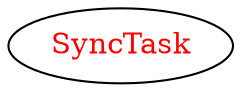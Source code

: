 digraph dependencyGraph {
 concentrate=true;
 ranksep="2.0";
 rankdir="LR"; 
 splines="ortho";
"SyncTask" [fontcolor="red"];
}